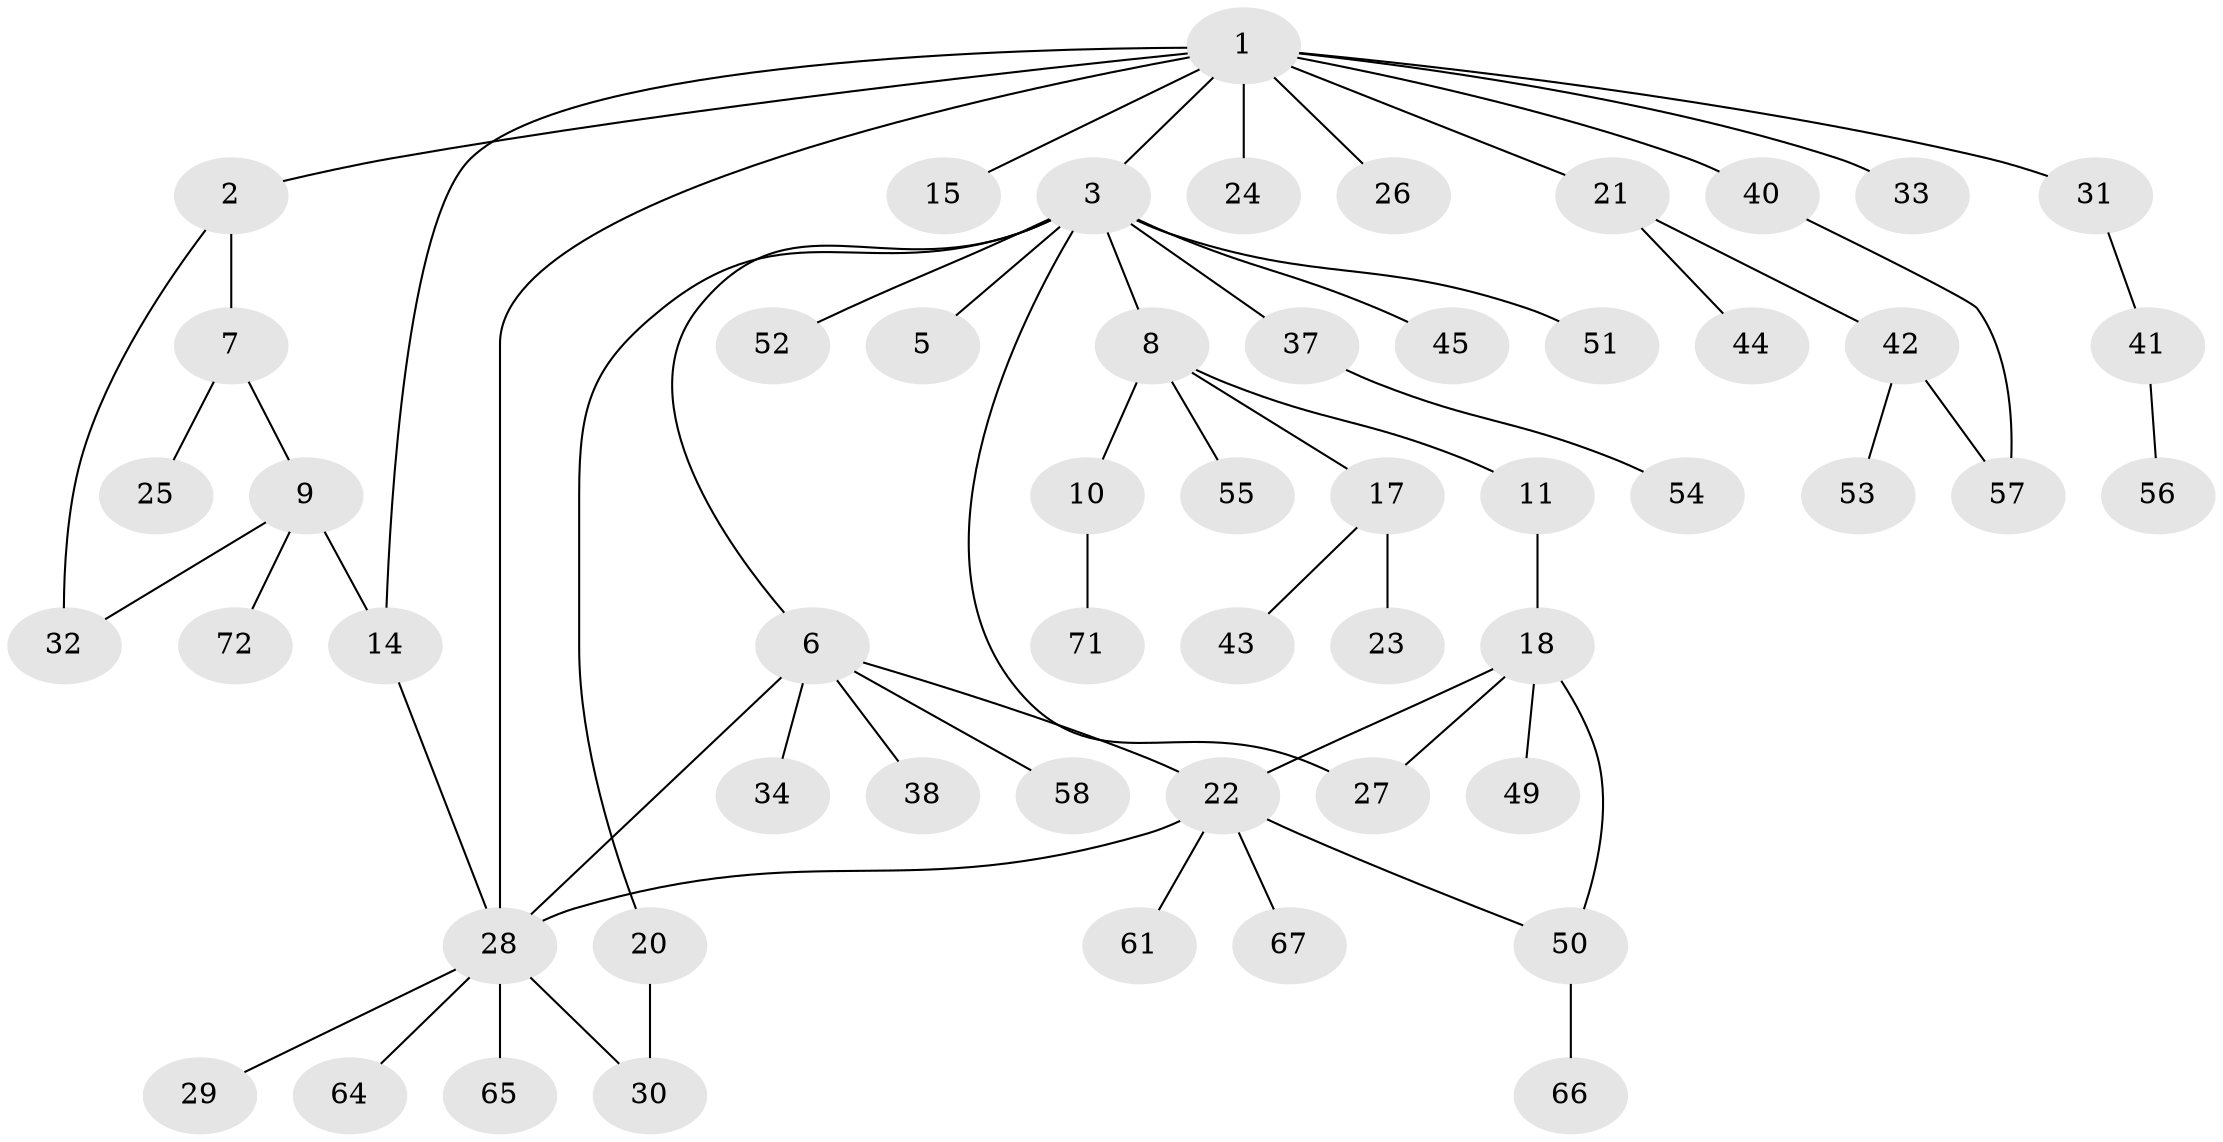 // original degree distribution, {10: 0.012987012987012988, 4: 0.05194805194805195, 11: 0.012987012987012988, 3: 0.1038961038961039, 1: 0.5064935064935064, 5: 0.025974025974025976, 6: 0.03896103896103896, 2: 0.23376623376623376, 8: 0.012987012987012988}
// Generated by graph-tools (version 1.1) at 2025/41/03/06/25 10:41:52]
// undirected, 54 vertices, 63 edges
graph export_dot {
graph [start="1"]
  node [color=gray90,style=filled];
  1 [super="+4"];
  2 [super="+16"];
  3 [super="+36"];
  5;
  6 [super="+13"];
  7 [super="+46"];
  8 [super="+19"];
  9 [super="+12"];
  10 [super="+47"];
  11;
  14;
  15;
  17 [super="+35"];
  18 [super="+73"];
  20;
  21 [super="+63"];
  22 [super="+59"];
  23;
  24;
  25;
  26 [super="+70"];
  27;
  28 [super="+69"];
  29;
  30;
  31 [super="+39"];
  32;
  33;
  34 [super="+60"];
  37;
  38;
  40 [super="+77"];
  41 [super="+48"];
  42 [super="+68"];
  43;
  44;
  45;
  49;
  50 [super="+62"];
  51;
  52;
  53;
  54 [super="+74"];
  55;
  56 [super="+76"];
  57 [super="+75"];
  58;
  61;
  64;
  65;
  66;
  67;
  71;
  72;
  1 -- 2;
  1 -- 3;
  1 -- 14;
  1 -- 15;
  1 -- 21;
  1 -- 24;
  1 -- 28;
  1 -- 31;
  1 -- 40;
  1 -- 26;
  1 -- 33;
  2 -- 7;
  2 -- 32;
  3 -- 5;
  3 -- 6;
  3 -- 8;
  3 -- 20;
  3 -- 27;
  3 -- 37;
  3 -- 45;
  3 -- 51;
  3 -- 52;
  6 -- 22;
  6 -- 28;
  6 -- 58;
  6 -- 38;
  6 -- 34;
  7 -- 9;
  7 -- 25;
  8 -- 10;
  8 -- 11;
  8 -- 17;
  8 -- 55;
  9 -- 14;
  9 -- 32;
  9 -- 72;
  10 -- 71;
  11 -- 18;
  14 -- 28;
  17 -- 23;
  17 -- 43;
  18 -- 22;
  18 -- 27;
  18 -- 49;
  18 -- 50;
  20 -- 30;
  21 -- 42;
  21 -- 44;
  22 -- 50;
  22 -- 61;
  22 -- 67;
  22 -- 28;
  28 -- 29;
  28 -- 64;
  28 -- 65;
  28 -- 30;
  31 -- 41;
  37 -- 54;
  40 -- 57;
  41 -- 56;
  42 -- 53;
  42 -- 57;
  50 -- 66;
}
